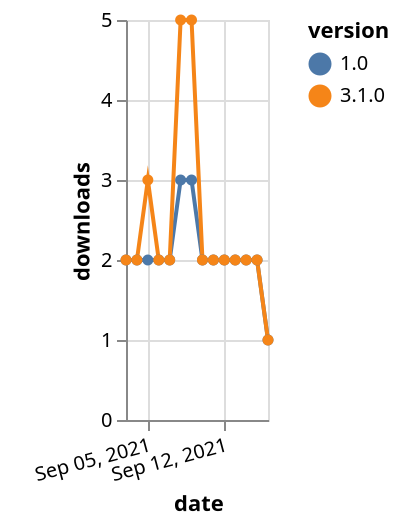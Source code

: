 {"$schema": "https://vega.github.io/schema/vega-lite/v5.json", "description": "A simple bar chart with embedded data.", "data": {"values": [{"date": "2021-09-03", "total": 2250, "delta": 2, "version": "1.0"}, {"date": "2021-09-04", "total": 2252, "delta": 2, "version": "1.0"}, {"date": "2021-09-05", "total": 2254, "delta": 2, "version": "1.0"}, {"date": "2021-09-06", "total": 2256, "delta": 2, "version": "1.0"}, {"date": "2021-09-07", "total": 2258, "delta": 2, "version": "1.0"}, {"date": "2021-09-08", "total": 2261, "delta": 3, "version": "1.0"}, {"date": "2021-09-09", "total": 2264, "delta": 3, "version": "1.0"}, {"date": "2021-09-10", "total": 2266, "delta": 2, "version": "1.0"}, {"date": "2021-09-11", "total": 2268, "delta": 2, "version": "1.0"}, {"date": "2021-09-12", "total": 2270, "delta": 2, "version": "1.0"}, {"date": "2021-09-13", "total": 2272, "delta": 2, "version": "1.0"}, {"date": "2021-09-14", "total": 2274, "delta": 2, "version": "1.0"}, {"date": "2021-09-15", "total": 2276, "delta": 2, "version": "1.0"}, {"date": "2021-09-16", "total": 2277, "delta": 1, "version": "1.0"}, {"date": "2021-09-03", "total": 2349, "delta": 2, "version": "3.1.0"}, {"date": "2021-09-04", "total": 2351, "delta": 2, "version": "3.1.0"}, {"date": "2021-09-05", "total": 2354, "delta": 3, "version": "3.1.0"}, {"date": "2021-09-06", "total": 2356, "delta": 2, "version": "3.1.0"}, {"date": "2021-09-07", "total": 2358, "delta": 2, "version": "3.1.0"}, {"date": "2021-09-08", "total": 2363, "delta": 5, "version": "3.1.0"}, {"date": "2021-09-09", "total": 2368, "delta": 5, "version": "3.1.0"}, {"date": "2021-09-10", "total": 2370, "delta": 2, "version": "3.1.0"}, {"date": "2021-09-11", "total": 2372, "delta": 2, "version": "3.1.0"}, {"date": "2021-09-12", "total": 2374, "delta": 2, "version": "3.1.0"}, {"date": "2021-09-13", "total": 2376, "delta": 2, "version": "3.1.0"}, {"date": "2021-09-14", "total": 2378, "delta": 2, "version": "3.1.0"}, {"date": "2021-09-15", "total": 2380, "delta": 2, "version": "3.1.0"}, {"date": "2021-09-16", "total": 2381, "delta": 1, "version": "3.1.0"}]}, "width": "container", "mark": {"type": "line", "point": {"filled": true}}, "encoding": {"x": {"field": "date", "type": "temporal", "timeUnit": "yearmonthdate", "title": "date", "axis": {"labelAngle": -15}}, "y": {"field": "delta", "type": "quantitative", "title": "downloads"}, "color": {"field": "version", "type": "nominal"}, "tooltip": {"field": "delta"}}}